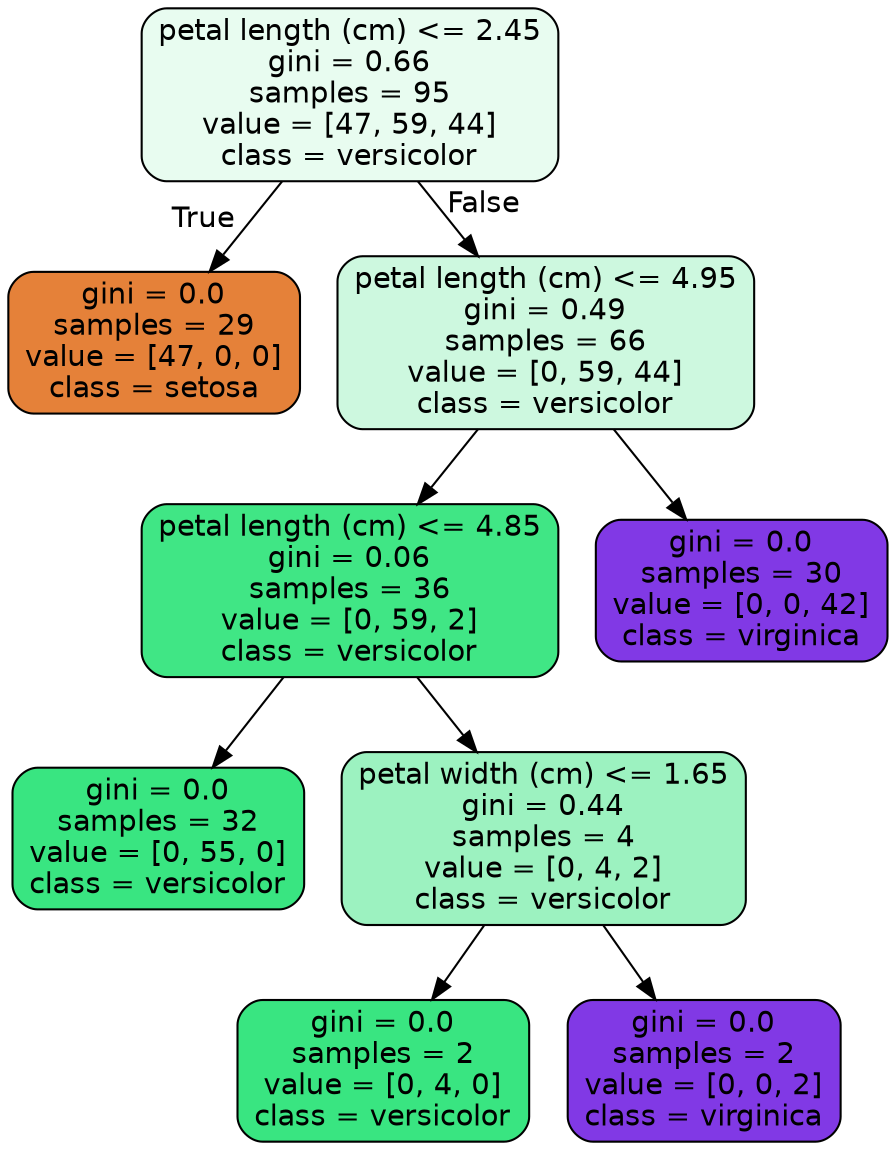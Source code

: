 digraph Tree {
node [shape=box, style="filled, rounded", color="black", fontname=helvetica] ;
edge [fontname=helvetica] ;
0 [label="petal length (cm) <= 2.45\ngini = 0.66\nsamples = 95\nvalue = [47, 59, 44]\nclass = versicolor", fillcolor="#e8fcf0"] ;
1 [label="gini = 0.0\nsamples = 29\nvalue = [47, 0, 0]\nclass = setosa", fillcolor="#e58139"] ;
0 -> 1 [labeldistance=2.5, labelangle=45, headlabel="True"] ;
2 [label="petal length (cm) <= 4.95\ngini = 0.49\nsamples = 66\nvalue = [0, 59, 44]\nclass = versicolor", fillcolor="#cdf8df"] ;
0 -> 2 [labeldistance=2.5, labelangle=-45, headlabel="False"] ;
3 [label="petal length (cm) <= 4.85\ngini = 0.06\nsamples = 36\nvalue = [0, 59, 2]\nclass = versicolor", fillcolor="#40e685"] ;
2 -> 3 ;
4 [label="gini = 0.0\nsamples = 32\nvalue = [0, 55, 0]\nclass = versicolor", fillcolor="#39e581"] ;
3 -> 4 ;
5 [label="petal width (cm) <= 1.65\ngini = 0.44\nsamples = 4\nvalue = [0, 4, 2]\nclass = versicolor", fillcolor="#9cf2c0"] ;
3 -> 5 ;
6 [label="gini = 0.0\nsamples = 2\nvalue = [0, 4, 0]\nclass = versicolor", fillcolor="#39e581"] ;
5 -> 6 ;
7 [label="gini = 0.0\nsamples = 2\nvalue = [0, 0, 2]\nclass = virginica", fillcolor="#8139e5"] ;
5 -> 7 ;
8 [label="gini = 0.0\nsamples = 30\nvalue = [0, 0, 42]\nclass = virginica", fillcolor="#8139e5"] ;
2 -> 8 ;
}